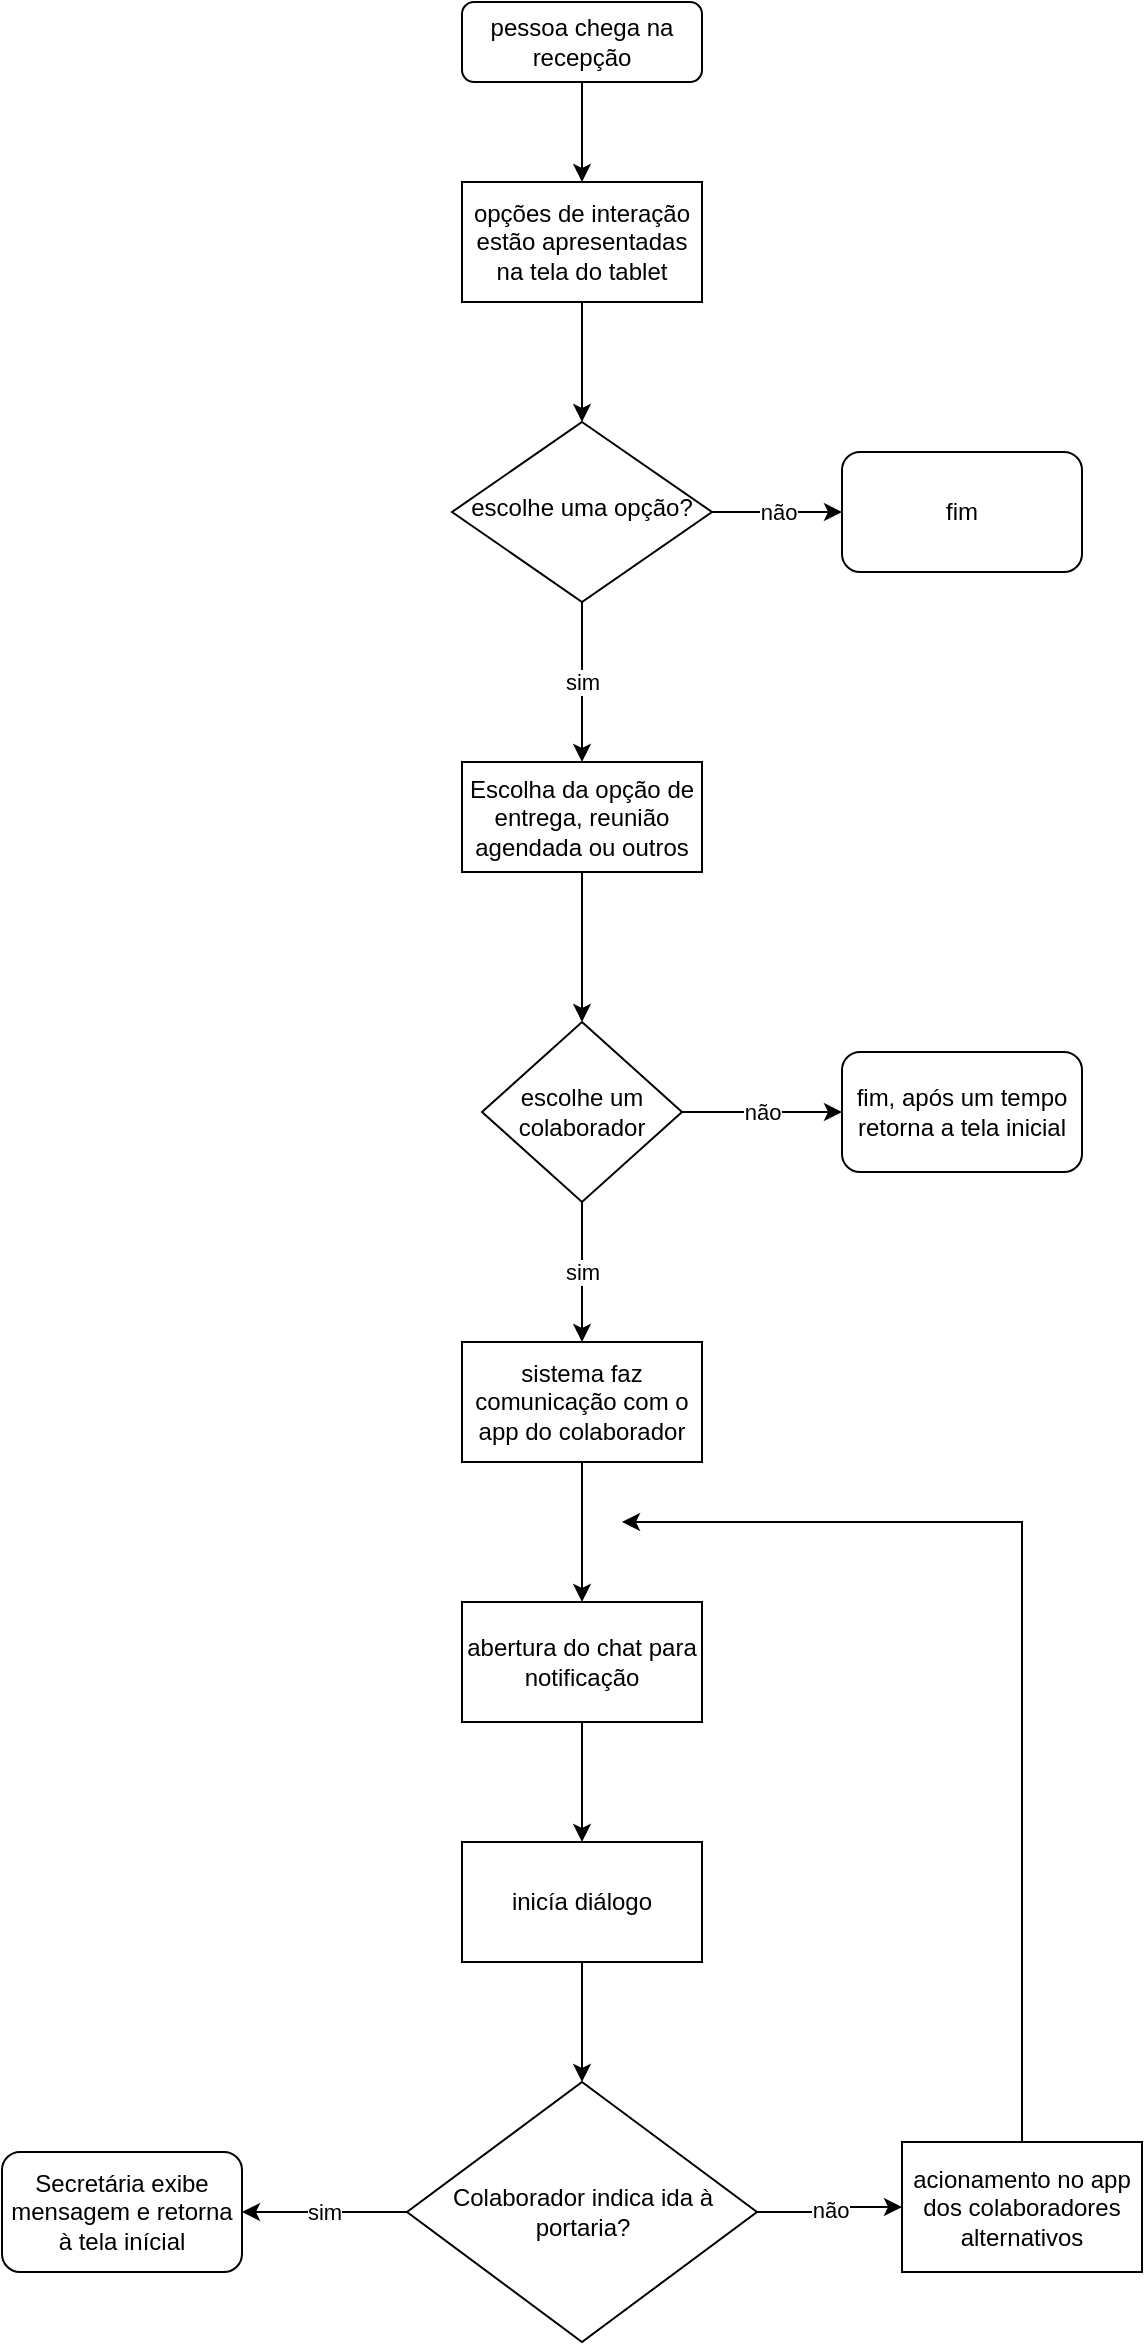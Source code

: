 <mxfile version="13.4.4" type="device"><diagram id="C5RBs43oDa-KdzZeNtuy" name="Page-1"><mxGraphModel dx="2249" dy="745" grid="1" gridSize="10" guides="1" tooltips="1" connect="1" arrows="1" fold="1" page="1" pageScale="1" pageWidth="827" pageHeight="1169" math="0" shadow="0"><root><mxCell id="WIyWlLk6GJQsqaUBKTNV-0"/><mxCell id="WIyWlLk6GJQsqaUBKTNV-1" parent="WIyWlLk6GJQsqaUBKTNV-0"/><mxCell id="zSbRlAwipsRLal4Dq8pR-7" style="edgeStyle=orthogonalEdgeStyle;rounded=0;orthogonalLoop=1;jettySize=auto;html=1;" edge="1" parent="WIyWlLk6GJQsqaUBKTNV-1" source="WIyWlLk6GJQsqaUBKTNV-3" target="zSbRlAwipsRLal4Dq8pR-5"><mxGeometry relative="1" as="geometry"/></mxCell><mxCell id="WIyWlLk6GJQsqaUBKTNV-3" value="pessoa chega na recepção" style="rounded=1;whiteSpace=wrap;html=1;fontSize=12;glass=0;strokeWidth=1;shadow=0;" parent="WIyWlLk6GJQsqaUBKTNV-1" vertex="1"><mxGeometry x="200" y="40" width="120" height="40" as="geometry"/></mxCell><mxCell id="zSbRlAwipsRLal4Dq8pR-21" value="não" style="edgeStyle=orthogonalEdgeStyle;rounded=0;orthogonalLoop=1;jettySize=auto;html=1;" edge="1" parent="WIyWlLk6GJQsqaUBKTNV-1" source="WIyWlLk6GJQsqaUBKTNV-6" target="zSbRlAwipsRLal4Dq8pR-11"><mxGeometry relative="1" as="geometry"/></mxCell><mxCell id="zSbRlAwipsRLal4Dq8pR-22" value="sim" style="edgeStyle=orthogonalEdgeStyle;rounded=0;orthogonalLoop=1;jettySize=auto;html=1;" edge="1" parent="WIyWlLk6GJQsqaUBKTNV-1" source="WIyWlLk6GJQsqaUBKTNV-6" target="zSbRlAwipsRLal4Dq8pR-9"><mxGeometry relative="1" as="geometry"><mxPoint x="260" y="390" as="targetPoint"/></mxGeometry></mxCell><mxCell id="WIyWlLk6GJQsqaUBKTNV-6" value="escolhe uma opção?" style="rhombus;whiteSpace=wrap;html=1;shadow=0;fontFamily=Helvetica;fontSize=12;align=center;strokeWidth=1;spacing=6;spacingTop=-4;" parent="WIyWlLk6GJQsqaUBKTNV-1" vertex="1"><mxGeometry x="195" y="250" width="130" height="90" as="geometry"/></mxCell><mxCell id="zSbRlAwipsRLal4Dq8pR-6" style="edgeStyle=orthogonalEdgeStyle;rounded=0;orthogonalLoop=1;jettySize=auto;html=1;" edge="1" parent="WIyWlLk6GJQsqaUBKTNV-1" source="zSbRlAwipsRLal4Dq8pR-5" target="WIyWlLk6GJQsqaUBKTNV-6"><mxGeometry relative="1" as="geometry"/></mxCell><mxCell id="zSbRlAwipsRLal4Dq8pR-5" value="opções de interação estão apresentadas na tela do tablet" style="rounded=0;whiteSpace=wrap;html=1;" vertex="1" parent="WIyWlLk6GJQsqaUBKTNV-1"><mxGeometry x="200" y="130" width="120" height="60" as="geometry"/></mxCell><mxCell id="zSbRlAwipsRLal4Dq8pR-12" style="edgeStyle=orthogonalEdgeStyle;rounded=0;orthogonalLoop=1;jettySize=auto;html=1;" edge="1" parent="WIyWlLk6GJQsqaUBKTNV-1" source="zSbRlAwipsRLal4Dq8pR-9" target="2"><mxGeometry relative="1" as="geometry"/></mxCell><mxCell id="zSbRlAwipsRLal4Dq8pR-9" value="&lt;span&gt;Escolha da opção de entrega, reunião agendada ou outros&lt;/span&gt;" style="rounded=0;whiteSpace=wrap;html=1;" vertex="1" parent="WIyWlLk6GJQsqaUBKTNV-1"><mxGeometry x="200" y="420" width="120" height="55" as="geometry"/></mxCell><mxCell id="zSbRlAwipsRLal4Dq8pR-11" value="fim" style="rounded=1;whiteSpace=wrap;html=1;" vertex="1" parent="WIyWlLk6GJQsqaUBKTNV-1"><mxGeometry x="390" y="265" width="120" height="60" as="geometry"/></mxCell><mxCell id="zSbRlAwipsRLal4Dq8pR-18" value="sim" style="edgeStyle=orthogonalEdgeStyle;rounded=0;orthogonalLoop=1;jettySize=auto;html=1;exitX=0.5;exitY=1;exitDx=0;exitDy=0;entryX=0.5;entryY=0;entryDx=0;entryDy=0;" edge="1" parent="WIyWlLk6GJQsqaUBKTNV-1" source="2" target="zSbRlAwipsRLal4Dq8pR-17"><mxGeometry relative="1" as="geometry"/></mxCell><mxCell id="zSbRlAwipsRLal4Dq8pR-20" value="não" style="edgeStyle=orthogonalEdgeStyle;rounded=0;orthogonalLoop=1;jettySize=auto;html=1;" edge="1" parent="WIyWlLk6GJQsqaUBKTNV-1" source="2" target="zSbRlAwipsRLal4Dq8pR-16"><mxGeometry relative="1" as="geometry"/></mxCell><mxCell id="2" value="escolhe um colaborador" style="rhombus;whiteSpace=wrap;html=1;" vertex="1" parent="WIyWlLk6GJQsqaUBKTNV-1"><mxGeometry x="210" y="550" width="100" height="90" as="geometry"/></mxCell><mxCell id="zSbRlAwipsRLal4Dq8pR-16" value="fim, após um tempo retorna a tela inicial" style="rounded=1;whiteSpace=wrap;html=1;" vertex="1" parent="WIyWlLk6GJQsqaUBKTNV-1"><mxGeometry x="390" y="565" width="120" height="60" as="geometry"/></mxCell><mxCell id="zSbRlAwipsRLal4Dq8pR-38" style="edgeStyle=orthogonalEdgeStyle;rounded=0;orthogonalLoop=1;jettySize=auto;html=1;" edge="1" parent="WIyWlLk6GJQsqaUBKTNV-1" source="zSbRlAwipsRLal4Dq8pR-17" target="zSbRlAwipsRLal4Dq8pR-37"><mxGeometry relative="1" as="geometry"/></mxCell><mxCell id="zSbRlAwipsRLal4Dq8pR-17" value="sistema faz comunicação com o app do colaborador" style="rounded=0;whiteSpace=wrap;html=1;" vertex="1" parent="WIyWlLk6GJQsqaUBKTNV-1"><mxGeometry x="200" y="710" width="120" height="60" as="geometry"/></mxCell><mxCell id="zSbRlAwipsRLal4Dq8pR-40" style="edgeStyle=orthogonalEdgeStyle;rounded=0;orthogonalLoop=1;jettySize=auto;html=1;" edge="1" parent="WIyWlLk6GJQsqaUBKTNV-1" source="zSbRlAwipsRLal4Dq8pR-37" target="zSbRlAwipsRLal4Dq8pR-39"><mxGeometry relative="1" as="geometry"/></mxCell><mxCell id="zSbRlAwipsRLal4Dq8pR-37" value="abertura do chat para notificação" style="rounded=0;whiteSpace=wrap;html=1;" vertex="1" parent="WIyWlLk6GJQsqaUBKTNV-1"><mxGeometry x="200" y="840" width="120" height="60" as="geometry"/></mxCell><mxCell id="zSbRlAwipsRLal4Dq8pR-42" style="edgeStyle=orthogonalEdgeStyle;rounded=0;orthogonalLoop=1;jettySize=auto;html=1;" edge="1" parent="WIyWlLk6GJQsqaUBKTNV-1" source="zSbRlAwipsRLal4Dq8pR-39" target="zSbRlAwipsRLal4Dq8pR-41"><mxGeometry relative="1" as="geometry"/></mxCell><mxCell id="zSbRlAwipsRLal4Dq8pR-39" value="inicía diálogo" style="rounded=0;whiteSpace=wrap;html=1;" vertex="1" parent="WIyWlLk6GJQsqaUBKTNV-1"><mxGeometry x="200" y="960" width="120" height="60" as="geometry"/></mxCell><mxCell id="zSbRlAwipsRLal4Dq8pR-44" value="sim" style="edgeStyle=orthogonalEdgeStyle;rounded=0;orthogonalLoop=1;jettySize=auto;html=1;" edge="1" parent="WIyWlLk6GJQsqaUBKTNV-1" source="zSbRlAwipsRLal4Dq8pR-41" target="zSbRlAwipsRLal4Dq8pR-43"><mxGeometry relative="1" as="geometry"/></mxCell><mxCell id="zSbRlAwipsRLal4Dq8pR-46" value="não" style="edgeStyle=orthogonalEdgeStyle;rounded=0;orthogonalLoop=1;jettySize=auto;html=1;" edge="1" parent="WIyWlLk6GJQsqaUBKTNV-1" source="zSbRlAwipsRLal4Dq8pR-41" target="zSbRlAwipsRLal4Dq8pR-45"><mxGeometry relative="1" as="geometry"/></mxCell><mxCell id="zSbRlAwipsRLal4Dq8pR-41" value="Colaborador indica ida à portaria?" style="rhombus;whiteSpace=wrap;html=1;" vertex="1" parent="WIyWlLk6GJQsqaUBKTNV-1"><mxGeometry x="172.5" y="1080" width="175" height="130" as="geometry"/></mxCell><mxCell id="zSbRlAwipsRLal4Dq8pR-43" value="Secretária exibe mensagem e retorna à tela inícial" style="rounded=1;whiteSpace=wrap;html=1;" vertex="1" parent="WIyWlLk6GJQsqaUBKTNV-1"><mxGeometry x="-30" y="1115" width="120" height="60" as="geometry"/></mxCell><mxCell id="zSbRlAwipsRLal4Dq8pR-53" style="edgeStyle=orthogonalEdgeStyle;rounded=0;orthogonalLoop=1;jettySize=auto;html=1;" edge="1" parent="WIyWlLk6GJQsqaUBKTNV-1" source="zSbRlAwipsRLal4Dq8pR-45"><mxGeometry relative="1" as="geometry"><mxPoint x="280" y="800" as="targetPoint"/><Array as="points"><mxPoint x="480" y="800"/><mxPoint x="480" y="800"/></Array></mxGeometry></mxCell><mxCell id="zSbRlAwipsRLal4Dq8pR-45" value="acionamento no app dos colaboradores alternativos" style="rounded=0;whiteSpace=wrap;html=1;" vertex="1" parent="WIyWlLk6GJQsqaUBKTNV-1"><mxGeometry x="420" y="1110" width="120" height="65" as="geometry"/></mxCell></root></mxGraphModel></diagram></mxfile>